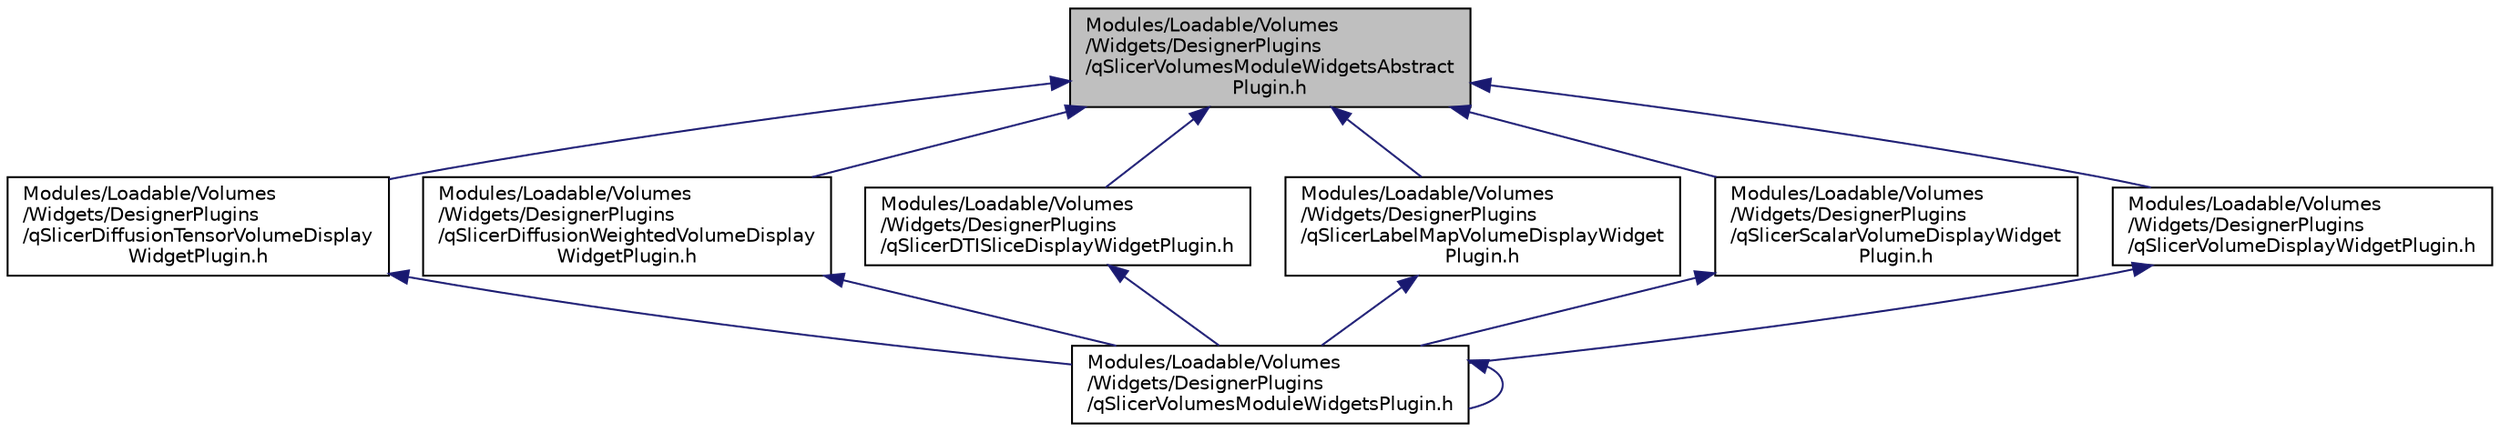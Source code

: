 digraph "Modules/Loadable/Volumes/Widgets/DesignerPlugins/qSlicerVolumesModuleWidgetsAbstractPlugin.h"
{
  bgcolor="transparent";
  edge [fontname="Helvetica",fontsize="10",labelfontname="Helvetica",labelfontsize="10"];
  node [fontname="Helvetica",fontsize="10",shape=record];
  Node4 [label="Modules/Loadable/Volumes\l/Widgets/DesignerPlugins\l/qSlicerVolumesModuleWidgetsAbstract\lPlugin.h",height=0.2,width=0.4,color="black", fillcolor="grey75", style="filled", fontcolor="black"];
  Node4 -> Node5 [dir="back",color="midnightblue",fontsize="10",style="solid",fontname="Helvetica"];
  Node5 [label="Modules/Loadable/Volumes\l/Widgets/DesignerPlugins\l/qSlicerDiffusionTensorVolumeDisplay\lWidgetPlugin.h",height=0.2,width=0.4,color="black",URL="$qSlicerDiffusionTensorVolumeDisplayWidgetPlugin_8h.html"];
  Node5 -> Node6 [dir="back",color="midnightblue",fontsize="10",style="solid",fontname="Helvetica"];
  Node6 [label="Modules/Loadable/Volumes\l/Widgets/DesignerPlugins\l/qSlicerVolumesModuleWidgetsPlugin.h",height=0.2,width=0.4,color="black",URL="$qSlicerVolumesModuleWidgetsPlugin_8h.html"];
  Node6 -> Node6 [dir="back",color="midnightblue",fontsize="10",style="solid",fontname="Helvetica"];
  Node4 -> Node7 [dir="back",color="midnightblue",fontsize="10",style="solid",fontname="Helvetica"];
  Node7 [label="Modules/Loadable/Volumes\l/Widgets/DesignerPlugins\l/qSlicerDiffusionWeightedVolumeDisplay\lWidgetPlugin.h",height=0.2,width=0.4,color="black",URL="$qSlicerDiffusionWeightedVolumeDisplayWidgetPlugin_8h.html"];
  Node7 -> Node6 [dir="back",color="midnightblue",fontsize="10",style="solid",fontname="Helvetica"];
  Node4 -> Node8 [dir="back",color="midnightblue",fontsize="10",style="solid",fontname="Helvetica"];
  Node8 [label="Modules/Loadable/Volumes\l/Widgets/DesignerPlugins\l/qSlicerDTISliceDisplayWidgetPlugin.h",height=0.2,width=0.4,color="black",URL="$qSlicerDTISliceDisplayWidgetPlugin_8h.html"];
  Node8 -> Node6 [dir="back",color="midnightblue",fontsize="10",style="solid",fontname="Helvetica"];
  Node4 -> Node9 [dir="back",color="midnightblue",fontsize="10",style="solid",fontname="Helvetica"];
  Node9 [label="Modules/Loadable/Volumes\l/Widgets/DesignerPlugins\l/qSlicerLabelMapVolumeDisplayWidget\lPlugin.h",height=0.2,width=0.4,color="black",URL="$qSlicerLabelMapVolumeDisplayWidgetPlugin_8h.html"];
  Node9 -> Node6 [dir="back",color="midnightblue",fontsize="10",style="solid",fontname="Helvetica"];
  Node4 -> Node10 [dir="back",color="midnightblue",fontsize="10",style="solid",fontname="Helvetica"];
  Node10 [label="Modules/Loadable/Volumes\l/Widgets/DesignerPlugins\l/qSlicerScalarVolumeDisplayWidget\lPlugin.h",height=0.2,width=0.4,color="black",URL="$qSlicerScalarVolumeDisplayWidgetPlugin_8h.html"];
  Node10 -> Node6 [dir="back",color="midnightblue",fontsize="10",style="solid",fontname="Helvetica"];
  Node4 -> Node11 [dir="back",color="midnightblue",fontsize="10",style="solid",fontname="Helvetica"];
  Node11 [label="Modules/Loadable/Volumes\l/Widgets/DesignerPlugins\l/qSlicerVolumeDisplayWidgetPlugin.h",height=0.2,width=0.4,color="black",URL="$qSlicerVolumeDisplayWidgetPlugin_8h.html"];
  Node11 -> Node6 [dir="back",color="midnightblue",fontsize="10",style="solid",fontname="Helvetica"];
}

